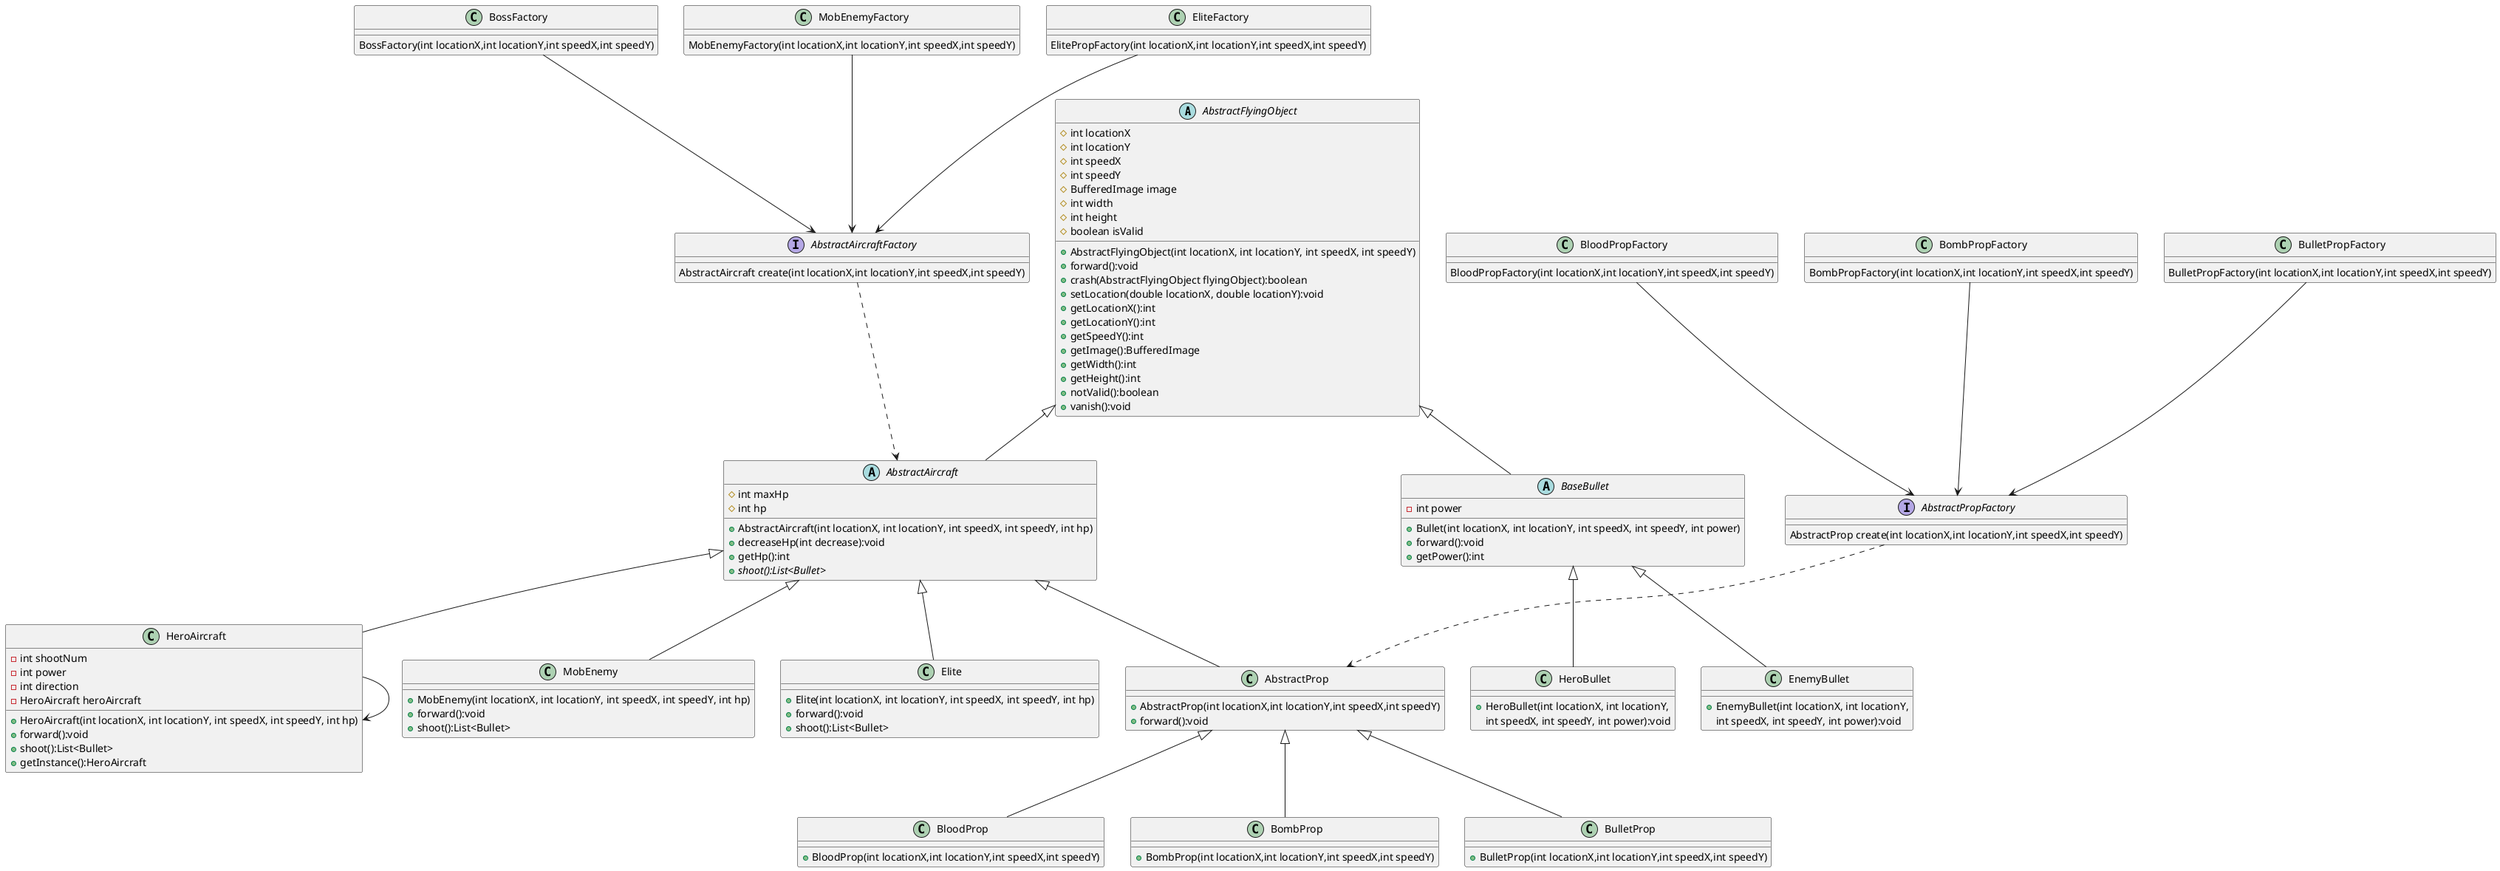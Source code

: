 @startuml
'https://plantuml.com/class-diagram

abstract class AbstractFlyingObject
{
    # int locationX
    # int locationY
    # int speedX
    # int speedY
    # BufferedImage image
    # int width
    # int height
    # boolean isValid

    + AbstractFlyingObject(int locationX, int locationY, int speedX, int speedY)
    + forward():void
    + crash(AbstractFlyingObject flyingObject):boolean
    + setLocation(double locationX, double locationY):void
    + getLocationX():int
    + getLocationY():int
    + getSpeedY():int
    + getImage():BufferedImage
    + getWidth():int
    + getHeight():int
    + notValid():boolean
    + vanish():void
}
abstract class AbstractAircraft
{
	# int maxHp
    # int hp
    + AbstractAircraft(int locationX, int locationY, int speedX, int speedY, int hp)
    + decreaseHp(int decrease):void
    + getHp():int
    + {abstract} shoot():List<Bullet>
 }

abstract class BaseBullet
{
    - int power
    + Bullet(int locationX, int locationY, int speedX, int speedY, int power)
    + forward():void
	+ getPower():int
}

AbstractFlyingObject <|-- AbstractAircraft
AbstractFlyingObject <|-- BaseBullet

AbstractAircraft <|-- HeroAircraft
AbstractAircraft <|-- MobEnemy
AbstractAircraft <|-- Elite

BaseBullet <|-- HeroBullet
BaseBullet <|-- EnemyBullet

class HeroAircraft {
    - int shootNum
    - int power
    - int direction
    -HeroAircraft heroAircraft
    + HeroAircraft(int locationX, int locationY, int speedX, int speedY, int hp)
    + forward():void
    + shoot():List<Bullet>
    + getInstance():HeroAircraft
}

HeroAircraft --> HeroAircraft

class MobEnemy {
    + MobEnemy(int locationX, int locationY, int speedX, int speedY, int hp)
    + forward():void
    + shoot():List<Bullet>
}

class Elite {
    + Elite(int locationX, int locationY, int speedX, int speedY, int hp)
    + forward():void
    + shoot():List<Bullet>
}

class HeroBullet {
    + HeroBullet(int locationX, int locationY,
     int speedX, int speedY, int power):void
}

class EnemyBullet {
    + EnemyBullet(int locationX, int locationY,
     int speedX, int speedY, int power):void
}

class AbstractProp{
    +AbstractProp(int locationX,int locationY,int speedX,int speedY)
    +forward():void
}

AbstractAircraft <|-- AbstractProp
AbstractProp <|--BloodProp
AbstractProp <|--BombProp
AbstractProp <|--BulletProp

class BloodProp{
    +BloodProp(int locationX,int locationY,int speedX,int speedY)
}
class BombProp{
    +BombProp(int locationX,int locationY,int speedX,int speedY)
}
class BulletProp{
     +BulletProp(int locationX,int locationY,int speedX,int speedY)
 }

class BloodPropFactory{
     BloodPropFactory(int locationX,int locationY,int speedX,int speedY)
}
class BombPropFactory{
     BombPropFactory(int locationX,int locationY,int speedX,int speedY)
}
class BulletPropFactory{
     BulletPropFactory(int locationX,int locationY,int speedX,int speedY)
}

class BossFactory{
     BossFactory(int locationX,int locationY,int speedX,int speedY)
}
class MobEnemyFactory{
     MobEnemyFactory(int locationX,int locationY,int speedX,int speedY)
}
class EliteFactory{
     ElitePropFactory(int locationX,int locationY,int speedX,int speedY)
}
interface AbstractAircraftFactory{
    AbstractAircraft create(int locationX,int locationY,int speedX,int speedY)
}

AbstractAircraftFactory ..> AbstractAircraft
BossFactory --> AbstractAircraftFactory
MobEnemyFactory --> AbstractAircraftFactory
EliteFactory --> AbstractAircraftFactory

interface AbstractPropFactory{
    AbstractProp create(int locationX,int locationY,int speedX,int speedY)
}

AbstractPropFactory ..> AbstractProp
BombPropFactory --> AbstractPropFactory
BloodPropFactory --> AbstractPropFactory
BulletPropFactory --> AbstractPropFactory

@enduml